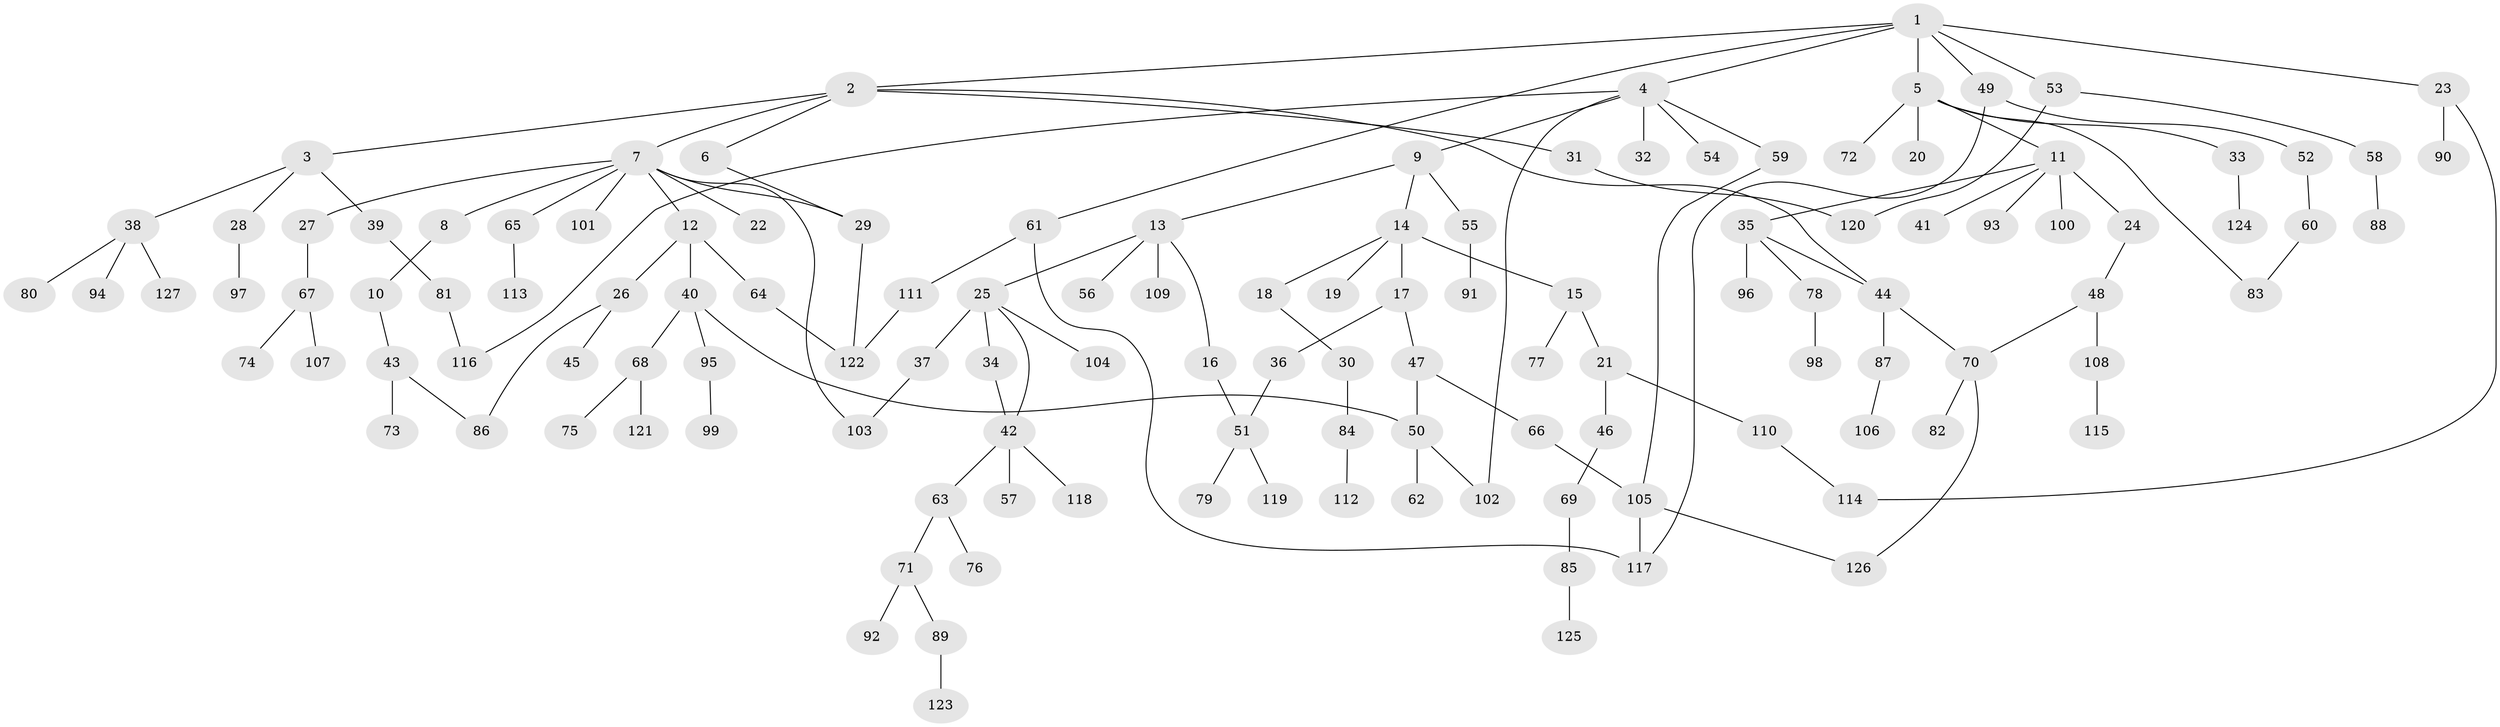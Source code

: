 // coarse degree distribution, {12: 0.011764705882352941, 6: 0.011764705882352941, 4: 0.16470588235294117, 10: 0.011764705882352941, 3: 0.15294117647058825, 8: 0.011764705882352941, 2: 0.2235294117647059, 1: 0.4117647058823529}
// Generated by graph-tools (version 1.1) at 2025/51/02/27/25 19:51:40]
// undirected, 127 vertices, 145 edges
graph export_dot {
graph [start="1"]
  node [color=gray90,style=filled];
  1;
  2;
  3;
  4;
  5;
  6;
  7;
  8;
  9;
  10;
  11;
  12;
  13;
  14;
  15;
  16;
  17;
  18;
  19;
  20;
  21;
  22;
  23;
  24;
  25;
  26;
  27;
  28;
  29;
  30;
  31;
  32;
  33;
  34;
  35;
  36;
  37;
  38;
  39;
  40;
  41;
  42;
  43;
  44;
  45;
  46;
  47;
  48;
  49;
  50;
  51;
  52;
  53;
  54;
  55;
  56;
  57;
  58;
  59;
  60;
  61;
  62;
  63;
  64;
  65;
  66;
  67;
  68;
  69;
  70;
  71;
  72;
  73;
  74;
  75;
  76;
  77;
  78;
  79;
  80;
  81;
  82;
  83;
  84;
  85;
  86;
  87;
  88;
  89;
  90;
  91;
  92;
  93;
  94;
  95;
  96;
  97;
  98;
  99;
  100;
  101;
  102;
  103;
  104;
  105;
  106;
  107;
  108;
  109;
  110;
  111;
  112;
  113;
  114;
  115;
  116;
  117;
  118;
  119;
  120;
  121;
  122;
  123;
  124;
  125;
  126;
  127;
  1 -- 2;
  1 -- 4;
  1 -- 5;
  1 -- 23;
  1 -- 49;
  1 -- 53;
  1 -- 61;
  2 -- 3;
  2 -- 6;
  2 -- 7;
  2 -- 31;
  2 -- 44;
  3 -- 28;
  3 -- 38;
  3 -- 39;
  4 -- 9;
  4 -- 32;
  4 -- 54;
  4 -- 59;
  4 -- 102;
  4 -- 116;
  5 -- 11;
  5 -- 20;
  5 -- 33;
  5 -- 72;
  5 -- 83;
  6 -- 29;
  7 -- 8;
  7 -- 12;
  7 -- 22;
  7 -- 27;
  7 -- 65;
  7 -- 101;
  7 -- 29;
  7 -- 103;
  8 -- 10;
  9 -- 13;
  9 -- 14;
  9 -- 55;
  10 -- 43;
  11 -- 24;
  11 -- 35;
  11 -- 41;
  11 -- 93;
  11 -- 100;
  12 -- 26;
  12 -- 40;
  12 -- 64;
  13 -- 16;
  13 -- 25;
  13 -- 56;
  13 -- 109;
  14 -- 15;
  14 -- 17;
  14 -- 18;
  14 -- 19;
  15 -- 21;
  15 -- 77;
  16 -- 51;
  17 -- 36;
  17 -- 47;
  18 -- 30;
  21 -- 46;
  21 -- 110;
  23 -- 90;
  23 -- 114;
  24 -- 48;
  25 -- 34;
  25 -- 37;
  25 -- 104;
  25 -- 42;
  26 -- 45;
  26 -- 86;
  27 -- 67;
  28 -- 97;
  29 -- 122;
  30 -- 84;
  31 -- 120;
  33 -- 124;
  34 -- 42;
  35 -- 78;
  35 -- 96;
  35 -- 44;
  36 -- 51;
  37 -- 103;
  38 -- 80;
  38 -- 94;
  38 -- 127;
  39 -- 81;
  40 -- 68;
  40 -- 95;
  40 -- 50;
  42 -- 57;
  42 -- 63;
  42 -- 118;
  43 -- 73;
  43 -- 86;
  44 -- 87;
  44 -- 70;
  46 -- 69;
  47 -- 50;
  47 -- 66;
  48 -- 70;
  48 -- 108;
  49 -- 52;
  49 -- 117;
  50 -- 62;
  50 -- 102;
  51 -- 79;
  51 -- 119;
  52 -- 60;
  53 -- 58;
  53 -- 120;
  55 -- 91;
  58 -- 88;
  59 -- 105;
  60 -- 83;
  61 -- 111;
  61 -- 117;
  63 -- 71;
  63 -- 76;
  64 -- 122;
  65 -- 113;
  66 -- 105;
  67 -- 74;
  67 -- 107;
  68 -- 75;
  68 -- 121;
  69 -- 85;
  70 -- 82;
  70 -- 126;
  71 -- 89;
  71 -- 92;
  78 -- 98;
  81 -- 116;
  84 -- 112;
  85 -- 125;
  87 -- 106;
  89 -- 123;
  95 -- 99;
  105 -- 126;
  105 -- 117;
  108 -- 115;
  110 -- 114;
  111 -- 122;
}
